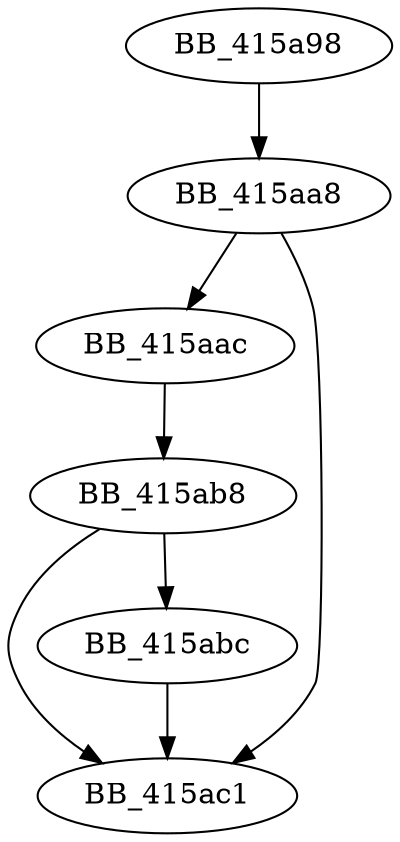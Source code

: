DiGraph ___crtCorExitProcess{
BB_415a98->BB_415aa8
BB_415aa8->BB_415aac
BB_415aa8->BB_415ac1
BB_415aac->BB_415ab8
BB_415ab8->BB_415abc
BB_415ab8->BB_415ac1
BB_415abc->BB_415ac1
}

